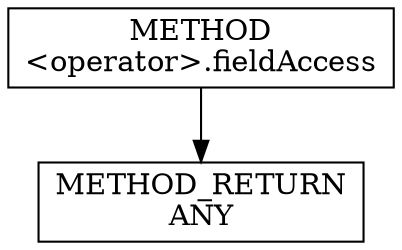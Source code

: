 digraph "&lt;operator&gt;.fieldAccess" {  
node [shape="rect"];  
"111669149737" [label = <METHOD<BR/>&lt;operator&gt;.fieldAccess> ]
"128849018921" [label = <METHOD_RETURN<BR/>ANY> ]
  "111669149737" -> "128849018921" 
}

